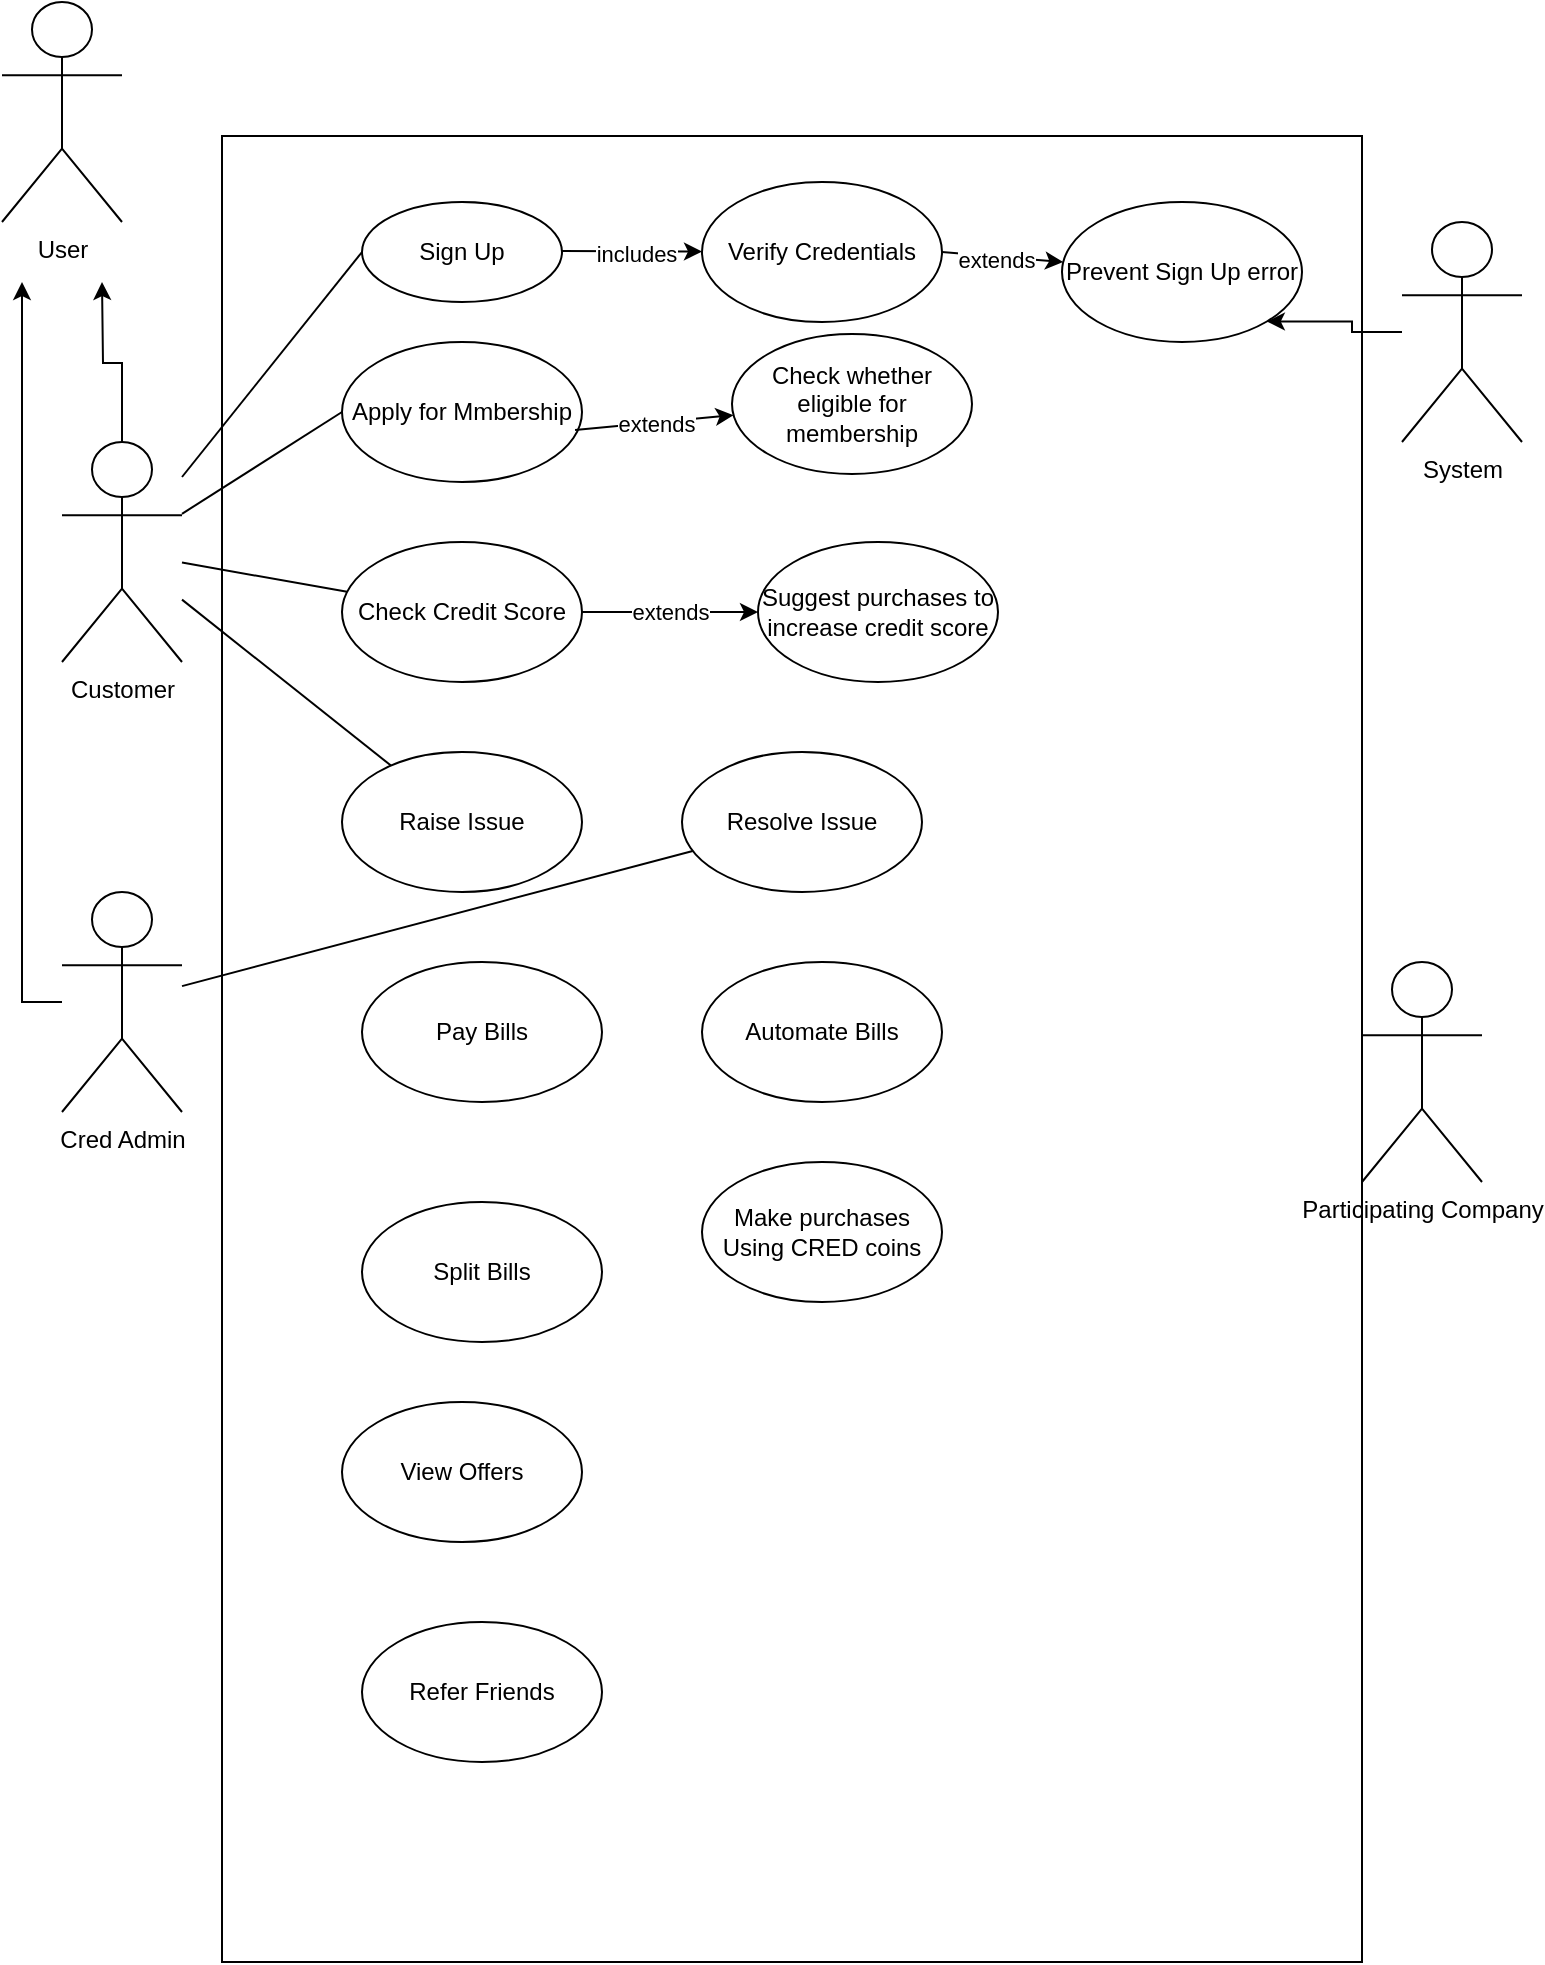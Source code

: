 <mxfile version="24.2.3" type="github">
  <diagram name="Page-1" id="gUkKl2i8aYJiaWLYuFTd">
    <mxGraphModel dx="984" dy="837" grid="0" gridSize="10" guides="1" tooltips="1" connect="1" arrows="1" fold="1" page="1" pageScale="1" pageWidth="850" pageHeight="1100" math="0" shadow="0">
      <root>
        <mxCell id="0" />
        <mxCell id="1" parent="0" />
        <mxCell id="1RC7bCnI5f3PJCn66tJC-1" value="User" style="shape=umlActor;verticalLabelPosition=bottom;verticalAlign=top;html=1;outlineConnect=0;" vertex="1" parent="1">
          <mxGeometry x="40" y="50" width="60" height="110" as="geometry" />
        </mxCell>
        <mxCell id="1RC7bCnI5f3PJCn66tJC-35" style="edgeStyle=orthogonalEdgeStyle;rounded=0;orthogonalLoop=1;jettySize=auto;html=1;" edge="1" parent="1" source="1RC7bCnI5f3PJCn66tJC-4">
          <mxGeometry relative="1" as="geometry">
            <mxPoint x="90" y="190" as="targetPoint" />
          </mxGeometry>
        </mxCell>
        <mxCell id="1RC7bCnI5f3PJCn66tJC-4" value="Customer" style="shape=umlActor;verticalLabelPosition=bottom;verticalAlign=top;html=1;outlineConnect=0;" vertex="1" parent="1">
          <mxGeometry x="70" y="270" width="60" height="110" as="geometry" />
        </mxCell>
        <mxCell id="1RC7bCnI5f3PJCn66tJC-6" value="&lt;div&gt;Participating Company&lt;/div&gt;&lt;div&gt;&lt;br&gt;&lt;/div&gt;" style="shape=umlActor;verticalLabelPosition=bottom;verticalAlign=top;html=1;outlineConnect=0;" vertex="1" parent="1">
          <mxGeometry x="720" y="530" width="60" height="110" as="geometry" />
        </mxCell>
        <mxCell id="1RC7bCnI5f3PJCn66tJC-7" value="" style="rounded=0;whiteSpace=wrap;html=1;fillColor=none;" vertex="1" parent="1">
          <mxGeometry x="150" y="117" width="570" height="913" as="geometry" />
        </mxCell>
        <mxCell id="1RC7bCnI5f3PJCn66tJC-15" value="Sign Up" style="ellipse;whiteSpace=wrap;html=1;" vertex="1" parent="1">
          <mxGeometry x="220" y="150" width="100" height="50" as="geometry" />
        </mxCell>
        <mxCell id="1RC7bCnI5f3PJCn66tJC-22" value="Apply for Mmbership" style="ellipse;whiteSpace=wrap;html=1;" vertex="1" parent="1">
          <mxGeometry x="210" y="220" width="120" height="70" as="geometry" />
        </mxCell>
        <mxCell id="1RC7bCnI5f3PJCn66tJC-23" value="Check Credit Score" style="ellipse;whiteSpace=wrap;html=1;" vertex="1" parent="1">
          <mxGeometry x="210" y="320" width="120" height="70" as="geometry" />
        </mxCell>
        <mxCell id="1RC7bCnI5f3PJCn66tJC-24" value="Pay Bills" style="ellipse;whiteSpace=wrap;html=1;" vertex="1" parent="1">
          <mxGeometry x="220" y="530" width="120" height="70" as="geometry" />
        </mxCell>
        <mxCell id="1RC7bCnI5f3PJCn66tJC-25" value="Automate Bills" style="ellipse;whiteSpace=wrap;html=1;" vertex="1" parent="1">
          <mxGeometry x="390" y="530" width="120" height="70" as="geometry" />
        </mxCell>
        <mxCell id="1RC7bCnI5f3PJCn66tJC-26" value="Split Bills" style="ellipse;whiteSpace=wrap;html=1;" vertex="1" parent="1">
          <mxGeometry x="220" y="650" width="120" height="70" as="geometry" />
        </mxCell>
        <mxCell id="1RC7bCnI5f3PJCn66tJC-27" value="View Offers" style="ellipse;whiteSpace=wrap;html=1;" vertex="1" parent="1">
          <mxGeometry x="210" y="750" width="120" height="70" as="geometry" />
        </mxCell>
        <mxCell id="1RC7bCnI5f3PJCn66tJC-28" value="Suggest purchases to increase credit score" style="ellipse;whiteSpace=wrap;html=1;" vertex="1" parent="1">
          <mxGeometry x="418" y="320" width="120" height="70" as="geometry" />
        </mxCell>
        <mxCell id="1RC7bCnI5f3PJCn66tJC-29" value="Refer Friends" style="ellipse;whiteSpace=wrap;html=1;" vertex="1" parent="1">
          <mxGeometry x="220" y="860" width="120" height="70" as="geometry" />
        </mxCell>
        <mxCell id="1RC7bCnI5f3PJCn66tJC-30" value="Make purchases Using CRED coins" style="ellipse;whiteSpace=wrap;html=1;" vertex="1" parent="1">
          <mxGeometry x="390" y="630" width="120" height="70" as="geometry" />
        </mxCell>
        <mxCell id="1RC7bCnI5f3PJCn66tJC-36" style="edgeStyle=orthogonalEdgeStyle;rounded=0;orthogonalLoop=1;jettySize=auto;html=1;" edge="1" parent="1" source="1RC7bCnI5f3PJCn66tJC-31">
          <mxGeometry relative="1" as="geometry">
            <mxPoint x="50" y="190" as="targetPoint" />
          </mxGeometry>
        </mxCell>
        <mxCell id="1RC7bCnI5f3PJCn66tJC-31" value="Cred Admin" style="shape=umlActor;verticalLabelPosition=bottom;verticalAlign=top;html=1;outlineConnect=0;" vertex="1" parent="1">
          <mxGeometry x="70" y="495" width="60" height="110" as="geometry" />
        </mxCell>
        <mxCell id="1RC7bCnI5f3PJCn66tJC-46" style="edgeStyle=orthogonalEdgeStyle;rounded=0;orthogonalLoop=1;jettySize=auto;html=1;entryX=1;entryY=1;entryDx=0;entryDy=0;" edge="1" parent="1" source="1RC7bCnI5f3PJCn66tJC-32" target="1RC7bCnI5f3PJCn66tJC-43">
          <mxGeometry relative="1" as="geometry" />
        </mxCell>
        <mxCell id="1RC7bCnI5f3PJCn66tJC-32" value="System" style="shape=umlActor;verticalLabelPosition=bottom;verticalAlign=top;html=1;outlineConnect=0;" vertex="1" parent="1">
          <mxGeometry x="740" y="160" width="60" height="110" as="geometry" />
        </mxCell>
        <mxCell id="1RC7bCnI5f3PJCn66tJC-42" value="Verify Credentials " style="ellipse;whiteSpace=wrap;html=1;" vertex="1" parent="1">
          <mxGeometry x="390" y="140" width="120" height="70" as="geometry" />
        </mxCell>
        <mxCell id="1RC7bCnI5f3PJCn66tJC-43" value="Prevent Sign Up error" style="ellipse;whiteSpace=wrap;html=1;" vertex="1" parent="1">
          <mxGeometry x="570" y="150" width="120" height="70" as="geometry" />
        </mxCell>
        <mxCell id="1RC7bCnI5f3PJCn66tJC-44" value="Raise Issue" style="ellipse;whiteSpace=wrap;html=1;" vertex="1" parent="1">
          <mxGeometry x="210" y="425" width="120" height="70" as="geometry" />
        </mxCell>
        <mxCell id="1RC7bCnI5f3PJCn66tJC-45" value="Resolve Issue" style="ellipse;whiteSpace=wrap;html=1;" vertex="1" parent="1">
          <mxGeometry x="380" y="425" width="120" height="70" as="geometry" />
        </mxCell>
        <mxCell id="1RC7bCnI5f3PJCn66tJC-51" value="" style="endArrow=none;html=1;rounded=0;entryX=0;entryY=0.5;entryDx=0;entryDy=0;" edge="1" parent="1" source="1RC7bCnI5f3PJCn66tJC-4" target="1RC7bCnI5f3PJCn66tJC-22">
          <mxGeometry width="50" height="50" relative="1" as="geometry">
            <mxPoint x="154" y="364" as="sourcePoint" />
            <mxPoint x="204" y="314" as="targetPoint" />
          </mxGeometry>
        </mxCell>
        <mxCell id="1RC7bCnI5f3PJCn66tJC-54" value="" style="endArrow=none;html=1;rounded=0;" edge="1" parent="1" source="1RC7bCnI5f3PJCn66tJC-4" target="1RC7bCnI5f3PJCn66tJC-23">
          <mxGeometry width="50" height="50" relative="1" as="geometry">
            <mxPoint x="140" y="316" as="sourcePoint" />
            <mxPoint x="220" y="265" as="targetPoint" />
          </mxGeometry>
        </mxCell>
        <mxCell id="1RC7bCnI5f3PJCn66tJC-56" value="" style="endArrow=none;html=1;rounded=0;" edge="1" parent="1" source="1RC7bCnI5f3PJCn66tJC-4" target="1RC7bCnI5f3PJCn66tJC-44">
          <mxGeometry width="50" height="50" relative="1" as="geometry">
            <mxPoint x="150" y="326" as="sourcePoint" />
            <mxPoint x="230" y="275" as="targetPoint" />
          </mxGeometry>
        </mxCell>
        <mxCell id="1RC7bCnI5f3PJCn66tJC-57" value="" style="endArrow=none;html=1;rounded=0;" edge="1" parent="1" source="1RC7bCnI5f3PJCn66tJC-31" target="1RC7bCnI5f3PJCn66tJC-45">
          <mxGeometry width="50" height="50" relative="1" as="geometry">
            <mxPoint x="160" y="336" as="sourcePoint" />
            <mxPoint x="240" y="285" as="targetPoint" />
          </mxGeometry>
        </mxCell>
        <mxCell id="1RC7bCnI5f3PJCn66tJC-58" value="" style="endArrow=none;html=1;rounded=0;entryX=0;entryY=0.5;entryDx=0;entryDy=0;" edge="1" parent="1" source="1RC7bCnI5f3PJCn66tJC-4" target="1RC7bCnI5f3PJCn66tJC-15">
          <mxGeometry width="50" height="50" relative="1" as="geometry">
            <mxPoint x="170" y="346" as="sourcePoint" />
            <mxPoint x="250" y="295" as="targetPoint" />
          </mxGeometry>
        </mxCell>
        <mxCell id="1RC7bCnI5f3PJCn66tJC-59" value="" style="endArrow=classic;html=1;rounded=0;" edge="1" parent="1" target="1RC7bCnI5f3PJCn66tJC-42">
          <mxGeometry relative="1" as="geometry">
            <mxPoint x="320" y="174.47" as="sourcePoint" />
            <mxPoint x="420" y="174.47" as="targetPoint" />
          </mxGeometry>
        </mxCell>
        <mxCell id="1RC7bCnI5f3PJCn66tJC-60" value="Label" style="edgeLabel;resizable=0;html=1;;align=center;verticalAlign=middle;" connectable="0" vertex="1" parent="1RC7bCnI5f3PJCn66tJC-59">
          <mxGeometry relative="1" as="geometry" />
        </mxCell>
        <mxCell id="1RC7bCnI5f3PJCn66tJC-64" value="includes" style="edgeLabel;html=1;align=center;verticalAlign=middle;resizable=0;points=[];" vertex="1" connectable="0" parent="1RC7bCnI5f3PJCn66tJC-59">
          <mxGeometry x="0.064" y="-1" relative="1" as="geometry">
            <mxPoint as="offset" />
          </mxGeometry>
        </mxCell>
        <mxCell id="1RC7bCnI5f3PJCn66tJC-66" value="" style="endArrow=classic;html=1;rounded=0;exitX=1;exitY=0.5;exitDx=0;exitDy=0;" edge="1" parent="1" source="1RC7bCnI5f3PJCn66tJC-42" target="1RC7bCnI5f3PJCn66tJC-43">
          <mxGeometry relative="1" as="geometry">
            <mxPoint x="483" y="213" as="sourcePoint" />
            <mxPoint x="583" y="213" as="targetPoint" />
          </mxGeometry>
        </mxCell>
        <mxCell id="1RC7bCnI5f3PJCn66tJC-67" value="Label" style="edgeLabel;resizable=0;html=1;;align=center;verticalAlign=middle;" connectable="0" vertex="1" parent="1RC7bCnI5f3PJCn66tJC-66">
          <mxGeometry relative="1" as="geometry" />
        </mxCell>
        <mxCell id="1RC7bCnI5f3PJCn66tJC-68" value="extends" style="edgeLabel;html=1;align=center;verticalAlign=middle;resizable=0;points=[];" vertex="1" connectable="0" parent="1RC7bCnI5f3PJCn66tJC-66">
          <mxGeometry x="-0.108" y="-2" relative="1" as="geometry">
            <mxPoint as="offset" />
          </mxGeometry>
        </mxCell>
        <mxCell id="1RC7bCnI5f3PJCn66tJC-69" value="Check whether eligible for membership" style="ellipse;whiteSpace=wrap;html=1;" vertex="1" parent="1">
          <mxGeometry x="405" y="216" width="120" height="70" as="geometry" />
        </mxCell>
        <mxCell id="1RC7bCnI5f3PJCn66tJC-87" value="" style="endArrow=classic;html=1;rounded=0;exitX=0.971;exitY=0.629;exitDx=0;exitDy=0;exitPerimeter=0;" edge="1" parent="1" source="1RC7bCnI5f3PJCn66tJC-22" target="1RC7bCnI5f3PJCn66tJC-69">
          <mxGeometry relative="1" as="geometry">
            <mxPoint x="319" y="256" as="sourcePoint" />
            <mxPoint x="410" y="252" as="targetPoint" />
          </mxGeometry>
        </mxCell>
        <mxCell id="1RC7bCnI5f3PJCn66tJC-88" value="extends" style="edgeLabel;resizable=0;html=1;;align=center;verticalAlign=middle;" connectable="0" vertex="1" parent="1RC7bCnI5f3PJCn66tJC-87">
          <mxGeometry relative="1" as="geometry" />
        </mxCell>
        <mxCell id="1RC7bCnI5f3PJCn66tJC-93" value="" style="endArrow=classic;html=1;rounded=0;exitX=1;exitY=0.5;exitDx=0;exitDy=0;entryX=0;entryY=0.5;entryDx=0;entryDy=0;" edge="1" parent="1" source="1RC7bCnI5f3PJCn66tJC-23" target="1RC7bCnI5f3PJCn66tJC-28">
          <mxGeometry relative="1" as="geometry">
            <mxPoint x="337" y="274" as="sourcePoint" />
            <mxPoint x="416" y="266" as="targetPoint" />
          </mxGeometry>
        </mxCell>
        <mxCell id="1RC7bCnI5f3PJCn66tJC-94" value="extends" style="edgeLabel;resizable=0;html=1;;align=center;verticalAlign=middle;" connectable="0" vertex="1" parent="1RC7bCnI5f3PJCn66tJC-93">
          <mxGeometry relative="1" as="geometry" />
        </mxCell>
      </root>
    </mxGraphModel>
  </diagram>
</mxfile>
